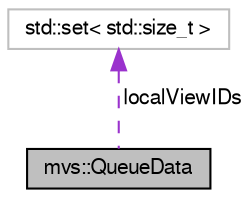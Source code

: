digraph "mvs::QueueData"
{
  edge [fontname="FreeSans",fontsize="10",labelfontname="FreeSans",labelfontsize="10"];
  node [fontname="FreeSans",fontsize="10",shape=record];
  Node0 [label="mvs::QueueData",height=0.2,width=0.4,color="black", fillcolor="grey75", style="filled", fontcolor="black"];
  Node1 -> Node0 [dir="back",color="darkorchid3",fontsize="10",style="dashed",label=" localViewIDs" ,fontname="FreeSans"];
  Node1 [label="std::set\< std::size_t \>",height=0.2,width=0.4,color="grey75", fillcolor="white", style="filled"];
}
